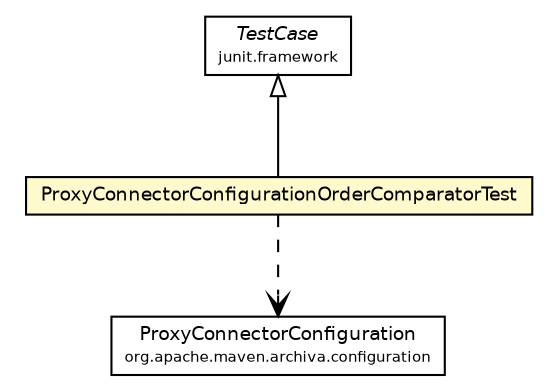 #!/usr/local/bin/dot
#
# Class diagram 
# Generated by UmlGraph version 4.6 (http://www.spinellis.gr/sw/umlgraph)
#

digraph G {
	edge [fontname="Helvetica",fontsize=10,labelfontname="Helvetica",labelfontsize=10];
	node [fontname="Helvetica",fontsize=10,shape=plaintext];
	// org.apache.maven.archiva.configuration.functors.ProxyConnectorConfigurationOrderComparatorTest
	c15253 [label=<<table border="0" cellborder="1" cellspacing="0" cellpadding="2" port="p" bgcolor="lemonChiffon" href="./ProxyConnectorConfigurationOrderComparatorTest.html">
		<tr><td><table border="0" cellspacing="0" cellpadding="1">
			<tr><td> ProxyConnectorConfigurationOrderComparatorTest </td></tr>
		</table></td></tr>
		</table>>, fontname="Helvetica", fontcolor="black", fontsize=9.0];
	//org.apache.maven.archiva.configuration.functors.ProxyConnectorConfigurationOrderComparatorTest extends junit.framework.TestCase
	c15441:p -> c15253:p [dir=back,arrowtail=empty];
	// org.apache.maven.archiva.configuration.functors.ProxyConnectorConfigurationOrderComparatorTest DEPEND org.apache.maven.archiva.configuration.ProxyConnectorConfiguration
	c15253:p -> c15443:p [taillabel="", label="", headlabel="", fontname="Helvetica", fontcolor="black", fontsize=10.0, color="black", arrowhead=open, style=dashed];
	// junit.framework.TestCase
	c15441 [label=<<table border="0" cellborder="1" cellspacing="0" cellpadding="2" port="p" href="http://java.sun.com/j2se/1.4.2/docs/api/junit/framework/TestCase.html">
		<tr><td><table border="0" cellspacing="0" cellpadding="1">
			<tr><td><font face="Helvetica-Oblique"> TestCase </font></td></tr>
			<tr><td><font point-size="7.0"> junit.framework </font></td></tr>
		</table></td></tr>
		</table>>, fontname="Helvetica", fontcolor="black", fontsize=9.0];
	// org.apache.maven.archiva.configuration.ProxyConnectorConfiguration
	c15443 [label=<<table border="0" cellborder="1" cellspacing="0" cellpadding="2" port="p" href="http://java.sun.com/j2se/1.4.2/docs/api/org/apache/maven/archiva/configuration/ProxyConnectorConfiguration.html">
		<tr><td><table border="0" cellspacing="0" cellpadding="1">
			<tr><td> ProxyConnectorConfiguration </td></tr>
			<tr><td><font point-size="7.0"> org.apache.maven.archiva.configuration </font></td></tr>
		</table></td></tr>
		</table>>, fontname="Helvetica", fontcolor="black", fontsize=9.0];
}

